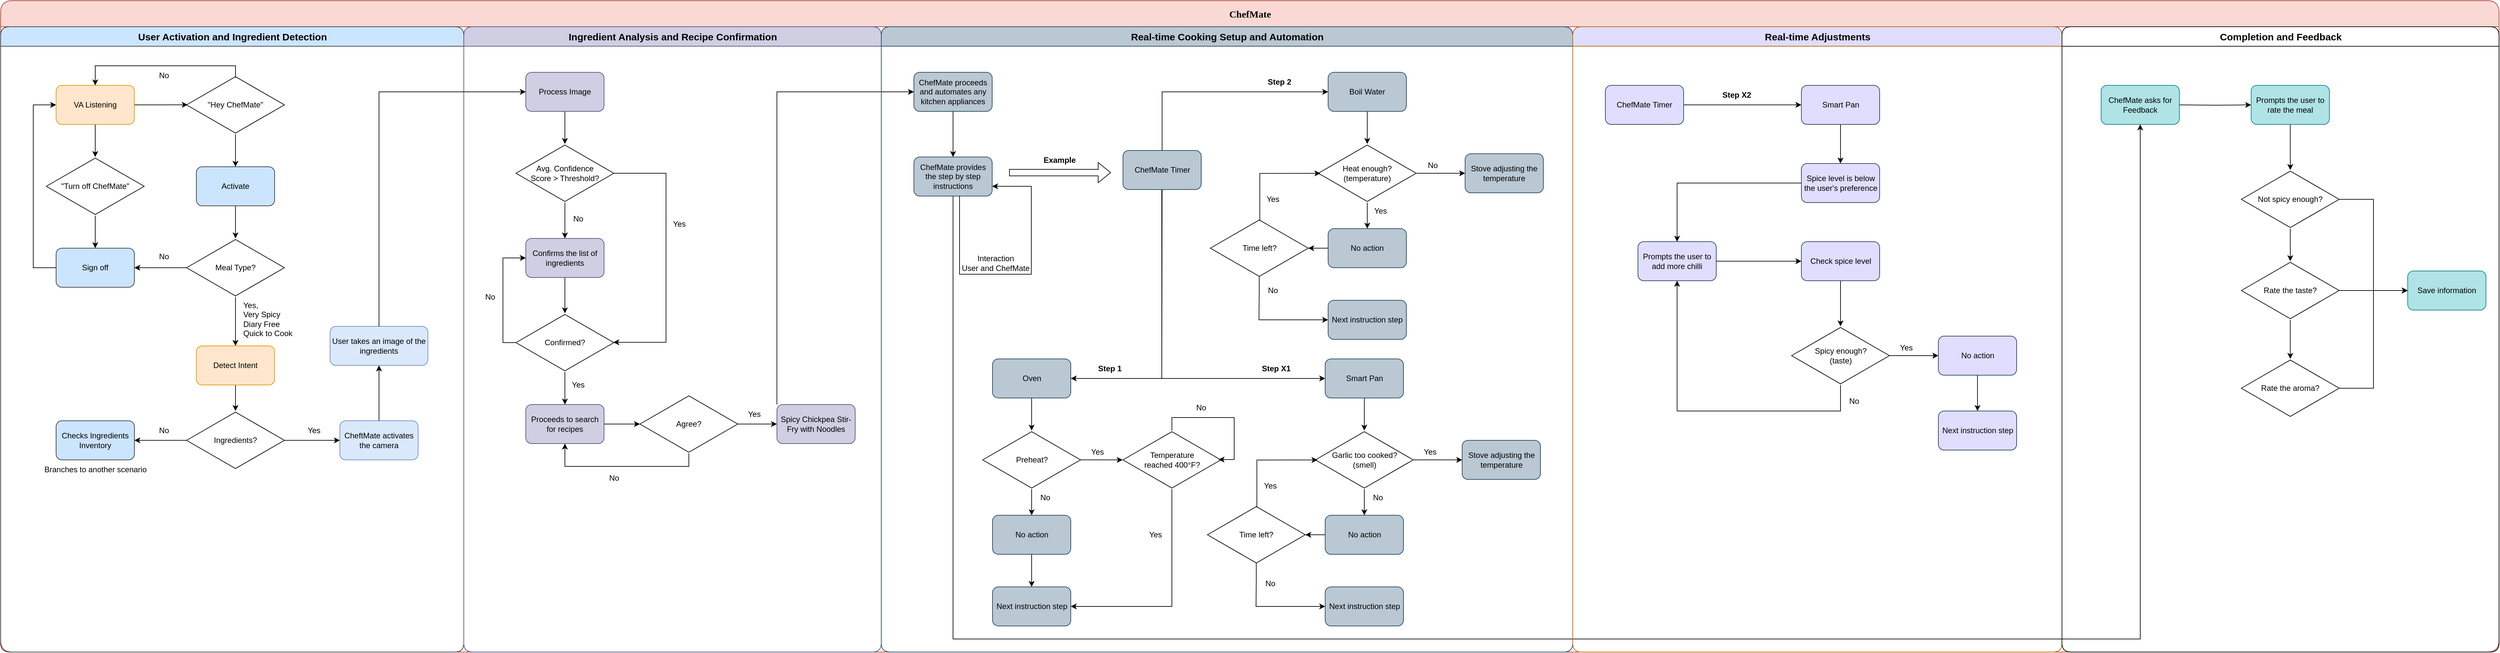 <mxfile version="26.0.16">
  <diagram name="Page-1" id="0783ab3e-0a74-02c8-0abd-f7b4e66b4bec">
    <mxGraphModel dx="1912" dy="995" grid="1" gridSize="10" guides="1" tooltips="1" connect="1" arrows="1" fold="1" page="1" pageScale="1" pageWidth="1654" pageHeight="2336" background="none" math="0" shadow="0">
      <root>
        <mxCell id="0" />
        <mxCell id="1" parent="0" />
        <mxCell id="1c1d494c118603dd-1" value="&lt;font style=&quot;font-size: 15px;&quot;&gt;ChefMate&lt;/font&gt;" style="swimlane;html=1;childLayout=stackLayout;startSize=40;rounded=1;shadow=0;comic=0;labelBackgroundColor=none;strokeWidth=1;fontFamily=Verdana;fontSize=12;align=center;fillColor=#fad9d5;strokeColor=#ae4132;" parent="1" vertex="1">
          <mxGeometry x="130" y="180" width="3830" height="1000" as="geometry" />
        </mxCell>
        <mxCell id="1c1d494c118603dd-2" value="&lt;font style=&quot;font-size: 15px;&quot;&gt;User Activation and Ingredient Detection&lt;/font&gt;" style="swimlane;html=1;startSize=30;fillColor=#cce5ff;strokeColor=#36393d;rounded=1;" parent="1c1d494c118603dd-1" vertex="1">
          <mxGeometry y="40" width="710" height="960" as="geometry">
            <mxRectangle y="20" width="40" height="610" as="alternateBounds" />
          </mxGeometry>
        </mxCell>
        <mxCell id="G6ERgnJ3noraj0WCy2LJ-16" style="edgeStyle=orthogonalEdgeStyle;rounded=0;orthogonalLoop=1;jettySize=auto;html=1;exitX=0.5;exitY=1;exitDx=0;exitDy=0;" parent="1c1d494c118603dd-2" source="G6ERgnJ3noraj0WCy2LJ-4" target="G6ERgnJ3noraj0WCy2LJ-15" edge="1">
          <mxGeometry relative="1" as="geometry" />
        </mxCell>
        <mxCell id="G6ERgnJ3noraj0WCy2LJ-4" value="VA Listening" style="whiteSpace=wrap;html=1;fillColor=#ffe6cc;strokeColor=#d79b00;rounded=1;" parent="1c1d494c118603dd-2" vertex="1">
          <mxGeometry x="85" y="90" width="120" height="60" as="geometry" />
        </mxCell>
        <mxCell id="G6ERgnJ3noraj0WCy2LJ-19" style="edgeStyle=orthogonalEdgeStyle;rounded=0;orthogonalLoop=1;jettySize=auto;html=1;" parent="1c1d494c118603dd-2" source="G6ERgnJ3noraj0WCy2LJ-7" target="G6ERgnJ3noraj0WCy2LJ-18" edge="1">
          <mxGeometry relative="1" as="geometry" />
        </mxCell>
        <mxCell id="G6ERgnJ3noraj0WCy2LJ-7" value="&quot;Hey ChefMate&quot;" style="html=1;whiteSpace=wrap;aspect=fixed;shape=isoRectangle;" parent="1c1d494c118603dd-2" vertex="1">
          <mxGeometry x="285" y="75" width="150" height="90" as="geometry" />
        </mxCell>
        <mxCell id="G6ERgnJ3noraj0WCy2LJ-10" style="edgeStyle=orthogonalEdgeStyle;rounded=0;orthogonalLoop=1;jettySize=auto;html=1;exitX=1;exitY=0.5;exitDx=0;exitDy=0;entryX=0.012;entryY=0.498;entryDx=0;entryDy=0;entryPerimeter=0;" parent="1c1d494c118603dd-2" source="G6ERgnJ3noraj0WCy2LJ-4" target="G6ERgnJ3noraj0WCy2LJ-7" edge="1">
          <mxGeometry relative="1" as="geometry" />
        </mxCell>
        <mxCell id="G6ERgnJ3noraj0WCy2LJ-14" value="" style="endArrow=classic;html=1;rounded=0;entryX=0.5;entryY=0;entryDx=0;entryDy=0;" parent="1c1d494c118603dd-2" target="G6ERgnJ3noraj0WCy2LJ-4" edge="1">
          <mxGeometry width="50" height="50" relative="1" as="geometry">
            <mxPoint x="360" y="78" as="sourcePoint" />
            <mxPoint x="615" y="210" as="targetPoint" />
            <Array as="points">
              <mxPoint x="360" y="60" />
              <mxPoint x="145" y="60" />
            </Array>
          </mxGeometry>
        </mxCell>
        <mxCell id="G6ERgnJ3noraj0WCy2LJ-20" style="edgeStyle=orthogonalEdgeStyle;rounded=0;orthogonalLoop=1;jettySize=auto;html=1;" parent="1c1d494c118603dd-2" source="G6ERgnJ3noraj0WCy2LJ-15" target="G6ERgnJ3noraj0WCy2LJ-17" edge="1">
          <mxGeometry relative="1" as="geometry" />
        </mxCell>
        <mxCell id="G6ERgnJ3noraj0WCy2LJ-15" value="&quot;Turn off ChefMate&quot;" style="html=1;whiteSpace=wrap;aspect=fixed;shape=isoRectangle;" parent="1c1d494c118603dd-2" vertex="1">
          <mxGeometry x="70" y="200" width="150" height="90" as="geometry" />
        </mxCell>
        <mxCell id="G6ERgnJ3noraj0WCy2LJ-21" style="edgeStyle=orthogonalEdgeStyle;rounded=0;orthogonalLoop=1;jettySize=auto;html=1;exitX=0;exitY=0.5;exitDx=0;exitDy=0;entryX=0;entryY=0.5;entryDx=0;entryDy=0;" parent="1c1d494c118603dd-2" source="G6ERgnJ3noraj0WCy2LJ-17" target="G6ERgnJ3noraj0WCy2LJ-4" edge="1">
          <mxGeometry relative="1" as="geometry">
            <Array as="points">
              <mxPoint x="50" y="370" />
              <mxPoint x="50" y="120" />
            </Array>
          </mxGeometry>
        </mxCell>
        <mxCell id="G6ERgnJ3noraj0WCy2LJ-17" value="Sign off" style="whiteSpace=wrap;html=1;fillColor=#cce5ff;strokeColor=#36393d;rounded=1;" parent="1c1d494c118603dd-2" vertex="1">
          <mxGeometry x="85" y="340" width="120" height="60" as="geometry" />
        </mxCell>
        <mxCell id="G6ERgnJ3noraj0WCy2LJ-23" style="edgeStyle=orthogonalEdgeStyle;rounded=0;orthogonalLoop=1;jettySize=auto;html=1;" parent="1c1d494c118603dd-2" source="G6ERgnJ3noraj0WCy2LJ-18" target="G6ERgnJ3noraj0WCy2LJ-24" edge="1">
          <mxGeometry relative="1" as="geometry">
            <mxPoint x="360" y="340" as="targetPoint" />
          </mxGeometry>
        </mxCell>
        <mxCell id="G6ERgnJ3noraj0WCy2LJ-18" value="Activate" style="whiteSpace=wrap;html=1;fillColor=#cce5ff;strokeColor=#36393d;rounded=1;" parent="1c1d494c118603dd-2" vertex="1">
          <mxGeometry x="300" y="215" width="120" height="60" as="geometry" />
        </mxCell>
        <mxCell id="G6ERgnJ3noraj0WCy2LJ-27" style="edgeStyle=orthogonalEdgeStyle;rounded=0;orthogonalLoop=1;jettySize=auto;html=1;" parent="1c1d494c118603dd-2" source="G6ERgnJ3noraj0WCy2LJ-24" target="G6ERgnJ3noraj0WCy2LJ-26" edge="1">
          <mxGeometry relative="1" as="geometry" />
        </mxCell>
        <mxCell id="G6ERgnJ3noraj0WCy2LJ-30" style="edgeStyle=orthogonalEdgeStyle;rounded=0;orthogonalLoop=1;jettySize=auto;html=1;entryX=1;entryY=0.5;entryDx=0;entryDy=0;" parent="1c1d494c118603dd-2" source="G6ERgnJ3noraj0WCy2LJ-24" target="G6ERgnJ3noraj0WCy2LJ-17" edge="1">
          <mxGeometry relative="1" as="geometry" />
        </mxCell>
        <mxCell id="G6ERgnJ3noraj0WCy2LJ-24" value="Meal Type?" style="html=1;whiteSpace=wrap;aspect=fixed;shape=isoRectangle;" parent="1c1d494c118603dd-2" vertex="1">
          <mxGeometry x="285" y="325" width="150" height="90" as="geometry" />
        </mxCell>
        <mxCell id="G6ERgnJ3noraj0WCy2LJ-25" value="Yes,&lt;br&gt;Very Spicy&lt;br&gt;Diary Free&lt;br&gt;Quick to Cook" style="text;html=1;align=left;verticalAlign=middle;resizable=0;points=[];autosize=1;strokeColor=none;fillColor=none;" parent="1c1d494c118603dd-2" vertex="1">
          <mxGeometry x="370" y="414" width="100" height="70" as="geometry" />
        </mxCell>
        <mxCell id="G6ERgnJ3noraj0WCy2LJ-29" style="edgeStyle=orthogonalEdgeStyle;rounded=0;orthogonalLoop=1;jettySize=auto;html=1;exitX=0.5;exitY=1;exitDx=0;exitDy=0;" parent="1c1d494c118603dd-2" source="G6ERgnJ3noraj0WCy2LJ-26" target="G6ERgnJ3noraj0WCy2LJ-28" edge="1">
          <mxGeometry relative="1" as="geometry" />
        </mxCell>
        <mxCell id="G6ERgnJ3noraj0WCy2LJ-26" value="Detect Intent" style="whiteSpace=wrap;html=1;fillColor=#ffe6cc;strokeColor=#d79b00;rounded=1;" parent="1c1d494c118603dd-2" vertex="1">
          <mxGeometry x="300" y="490" width="120" height="60" as="geometry" />
        </mxCell>
        <mxCell id="G6ERgnJ3noraj0WCy2LJ-37" style="edgeStyle=orthogonalEdgeStyle;rounded=0;orthogonalLoop=1;jettySize=auto;html=1;" parent="1c1d494c118603dd-2" source="G6ERgnJ3noraj0WCy2LJ-28" target="G6ERgnJ3noraj0WCy2LJ-36" edge="1">
          <mxGeometry relative="1" as="geometry" />
        </mxCell>
        <mxCell id="G6ERgnJ3noraj0WCy2LJ-28" value="Ingredients?" style="html=1;whiteSpace=wrap;aspect=fixed;shape=isoRectangle;" parent="1c1d494c118603dd-2" vertex="1">
          <mxGeometry x="285" y="590" width="150" height="90" as="geometry" />
        </mxCell>
        <mxCell id="G6ERgnJ3noraj0WCy2LJ-32" value="No" style="text;html=1;align=center;verticalAlign=middle;resizable=0;points=[];autosize=1;strokeColor=none;fillColor=none;" parent="1c1d494c118603dd-2" vertex="1">
          <mxGeometry x="230" y="60" width="40" height="30" as="geometry" />
        </mxCell>
        <mxCell id="G6ERgnJ3noraj0WCy2LJ-31" value="No" style="text;html=1;align=center;verticalAlign=middle;resizable=0;points=[];autosize=1;strokeColor=none;fillColor=none;" parent="1c1d494c118603dd-2" vertex="1">
          <mxGeometry x="230" y="338" width="40" height="30" as="geometry" />
        </mxCell>
        <mxCell id="G6ERgnJ3noraj0WCy2LJ-35" value="Yes" style="text;html=1;align=center;verticalAlign=middle;resizable=0;points=[];autosize=1;strokeColor=none;fillColor=none;" parent="1c1d494c118603dd-2" vertex="1">
          <mxGeometry x="460" y="605" width="40" height="30" as="geometry" />
        </mxCell>
        <mxCell id="G6ERgnJ3noraj0WCy2LJ-36" value="Checks Ingredients Inventory" style="whiteSpace=wrap;html=1;fillColor=#cce5ff;strokeColor=#36393d;rounded=1;" parent="1c1d494c118603dd-2" vertex="1">
          <mxGeometry x="85" y="605" width="120" height="60" as="geometry" />
        </mxCell>
        <mxCell id="G6ERgnJ3noraj0WCy2LJ-38" value="No" style="text;html=1;align=center;verticalAlign=middle;resizable=0;points=[];autosize=1;strokeColor=none;fillColor=none;" parent="1c1d494c118603dd-2" vertex="1">
          <mxGeometry x="230" y="605" width="40" height="30" as="geometry" />
        </mxCell>
        <mxCell id="G6ERgnJ3noraj0WCy2LJ-40" value="User takes an image of the ingredients" style="whiteSpace=wrap;html=1;fillColor=#dae8fc;strokeColor=#6c8ebf;rounded=1;" parent="1c1d494c118603dd-2" vertex="1">
          <mxGeometry x="505" y="460" width="150" height="60" as="geometry" />
        </mxCell>
        <mxCell id="JVq306A_YzXoWOVUy9Fq-34" value="Branches to another scenario" style="text;html=1;align=center;verticalAlign=middle;resizable=0;points=[];autosize=1;strokeColor=none;fillColor=none;" vertex="1" parent="1c1d494c118603dd-2">
          <mxGeometry x="55" y="665" width="180" height="30" as="geometry" />
        </mxCell>
        <mxCell id="1c1d494c118603dd-4" value="&lt;font style=&quot;font-size: 15px;&quot;&gt;Ingredient Analysis and Recipe Confirmation&lt;/font&gt;" style="swimlane;html=1;startSize=30;rounded=1;fillColor=#d0cee2;strokeColor=#56517e;" parent="1c1d494c118603dd-1" vertex="1">
          <mxGeometry x="710" y="40" width="640" height="960" as="geometry" />
        </mxCell>
        <mxCell id="G6ERgnJ3noraj0WCy2LJ-33" value="CheftMate activates the camera" style="whiteSpace=wrap;html=1;fillColor=#dae8fc;strokeColor=#6c8ebf;rounded=1;" parent="1c1d494c118603dd-4" vertex="1">
          <mxGeometry x="-190" y="605" width="120" height="60" as="geometry" />
        </mxCell>
        <mxCell id="G6ERgnJ3noraj0WCy2LJ-46" style="edgeStyle=orthogonalEdgeStyle;rounded=0;orthogonalLoop=1;jettySize=auto;html=1;" parent="1c1d494c118603dd-4" source="G6ERgnJ3noraj0WCy2LJ-43" target="G6ERgnJ3noraj0WCy2LJ-45" edge="1">
          <mxGeometry relative="1" as="geometry" />
        </mxCell>
        <mxCell id="G6ERgnJ3noraj0WCy2LJ-52" style="edgeStyle=orthogonalEdgeStyle;rounded=0;orthogonalLoop=1;jettySize=auto;html=1;entryX=0.5;entryY=0;entryDx=0;entryDy=0;" parent="1c1d494c118603dd-4" source="G6ERgnJ3noraj0WCy2LJ-45" target="G6ERgnJ3noraj0WCy2LJ-51" edge="1">
          <mxGeometry relative="1" as="geometry" />
        </mxCell>
        <mxCell id="G6ERgnJ3noraj0WCy2LJ-59" style="edgeStyle=orthogonalEdgeStyle;rounded=0;orthogonalLoop=1;jettySize=auto;html=1;entryX=0.995;entryY=0.494;entryDx=0;entryDy=0;entryPerimeter=0;" parent="1c1d494c118603dd-4" source="G6ERgnJ3noraj0WCy2LJ-45" target="G6ERgnJ3noraj0WCy2LJ-54" edge="1">
          <mxGeometry relative="1" as="geometry">
            <mxPoint x="310.0" y="520" as="targetPoint" />
            <Array as="points">
              <mxPoint x="310" y="225" />
              <mxPoint x="310" y="484" />
            </Array>
          </mxGeometry>
        </mxCell>
        <mxCell id="G6ERgnJ3noraj0WCy2LJ-64" style="edgeStyle=orthogonalEdgeStyle;rounded=0;orthogonalLoop=1;jettySize=auto;html=1;" parent="1c1d494c118603dd-4" source="G6ERgnJ3noraj0WCy2LJ-48" target="G6ERgnJ3noraj0WCy2LJ-63" edge="1">
          <mxGeometry relative="1" as="geometry" />
        </mxCell>
        <mxCell id="G6ERgnJ3noraj0WCy2LJ-55" style="edgeStyle=orthogonalEdgeStyle;rounded=0;orthogonalLoop=1;jettySize=auto;html=1;" parent="1c1d494c118603dd-4" source="G6ERgnJ3noraj0WCy2LJ-51" target="G6ERgnJ3noraj0WCy2LJ-54" edge="1">
          <mxGeometry relative="1" as="geometry" />
        </mxCell>
        <mxCell id="G6ERgnJ3noraj0WCy2LJ-61" style="edgeStyle=orthogonalEdgeStyle;rounded=0;orthogonalLoop=1;jettySize=auto;html=1;" parent="1c1d494c118603dd-4" source="G6ERgnJ3noraj0WCy2LJ-54" target="G6ERgnJ3noraj0WCy2LJ-48" edge="1">
          <mxGeometry relative="1" as="geometry" />
        </mxCell>
        <mxCell id="G6ERgnJ3noraj0WCy2LJ-65" style="edgeStyle=orthogonalEdgeStyle;rounded=0;orthogonalLoop=1;jettySize=auto;html=1;" parent="1c1d494c118603dd-4" source="G6ERgnJ3noraj0WCy2LJ-63" target="G6ERgnJ3noraj0WCy2LJ-62" edge="1">
          <mxGeometry relative="1" as="geometry" />
        </mxCell>
        <mxCell id="G6ERgnJ3noraj0WCy2LJ-67" style="edgeStyle=orthogonalEdgeStyle;rounded=0;orthogonalLoop=1;jettySize=auto;html=1;entryX=0.5;entryY=1;entryDx=0;entryDy=0;" parent="1c1d494c118603dd-4" source="G6ERgnJ3noraj0WCy2LJ-63" target="G6ERgnJ3noraj0WCy2LJ-48" edge="1">
          <mxGeometry relative="1" as="geometry">
            <Array as="points">
              <mxPoint x="345" y="675" />
              <mxPoint x="155" y="675" />
            </Array>
          </mxGeometry>
        </mxCell>
        <mxCell id="G6ERgnJ3noraj0WCy2LJ-43" value="Process Image" style="whiteSpace=wrap;html=1;fillColor=#d0cee2;strokeColor=#56517e;rounded=1;" parent="1c1d494c118603dd-4" vertex="1">
          <mxGeometry x="95" y="70" width="120" height="60" as="geometry" />
        </mxCell>
        <mxCell id="G6ERgnJ3noraj0WCy2LJ-45" value="Avg. Confidence&lt;br&gt;Score &amp;gt; Threshold?" style="html=1;whiteSpace=wrap;aspect=fixed;shape=isoRectangle;" parent="1c1d494c118603dd-4" vertex="1">
          <mxGeometry x="80" y="180" width="150" height="90" as="geometry" />
        </mxCell>
        <mxCell id="G6ERgnJ3noraj0WCy2LJ-48" value="Proceeds to search for recipes" style="whiteSpace=wrap;html=1;fillColor=#d0cee2;strokeColor=#56517e;rounded=1;" parent="1c1d494c118603dd-4" vertex="1">
          <mxGeometry x="95" y="580" width="120" height="60" as="geometry" />
        </mxCell>
        <mxCell id="G6ERgnJ3noraj0WCy2LJ-51" value="Confirms the list of ingredients" style="whiteSpace=wrap;html=1;fillColor=#d0cee2;strokeColor=#56517e;rounded=1;" parent="1c1d494c118603dd-4" vertex="1">
          <mxGeometry x="95" y="325" width="120" height="60" as="geometry" />
        </mxCell>
        <mxCell id="G6ERgnJ3noraj0WCy2LJ-53" value="No" style="text;html=1;align=center;verticalAlign=middle;resizable=0;points=[];autosize=1;strokeColor=none;fillColor=none;" parent="1c1d494c118603dd-4" vertex="1">
          <mxGeometry x="155" y="280" width="40" height="30" as="geometry" />
        </mxCell>
        <mxCell id="JVq306A_YzXoWOVUy9Fq-36" style="edgeStyle=orthogonalEdgeStyle;rounded=0;orthogonalLoop=1;jettySize=auto;html=1;entryX=0;entryY=0.5;entryDx=0;entryDy=0;" edge="1" parent="1c1d494c118603dd-4" source="G6ERgnJ3noraj0WCy2LJ-54" target="G6ERgnJ3noraj0WCy2LJ-51">
          <mxGeometry relative="1" as="geometry">
            <Array as="points">
              <mxPoint x="60" y="485" />
              <mxPoint x="60" y="355" />
            </Array>
          </mxGeometry>
        </mxCell>
        <mxCell id="G6ERgnJ3noraj0WCy2LJ-54" value="Confirmed?" style="html=1;whiteSpace=wrap;aspect=fixed;shape=isoRectangle;" parent="1c1d494c118603dd-4" vertex="1">
          <mxGeometry x="80" y="440" width="150" height="90" as="geometry" />
        </mxCell>
        <mxCell id="G6ERgnJ3noraj0WCy2LJ-62" value="Spicy Chickpea Stir-Fry with Noodles" style="whiteSpace=wrap;html=1;fillColor=#d0cee2;strokeColor=#56517e;rounded=1;" parent="1c1d494c118603dd-4" vertex="1">
          <mxGeometry x="480" y="580" width="120" height="60" as="geometry" />
        </mxCell>
        <mxCell id="G6ERgnJ3noraj0WCy2LJ-63" value="Agree?" style="html=1;whiteSpace=wrap;aspect=fixed;shape=isoRectangle;" parent="1c1d494c118603dd-4" vertex="1">
          <mxGeometry x="270" y="565" width="150" height="90" as="geometry" />
        </mxCell>
        <mxCell id="G6ERgnJ3noraj0WCy2LJ-66" value="Yes" style="text;html=1;align=center;verticalAlign=middle;resizable=0;points=[];autosize=1;strokeColor=none;fillColor=none;" parent="1c1d494c118603dd-4" vertex="1">
          <mxGeometry x="425" y="580" width="40" height="30" as="geometry" />
        </mxCell>
        <mxCell id="G6ERgnJ3noraj0WCy2LJ-60" value="Yes" style="text;html=1;align=center;verticalAlign=middle;resizable=0;points=[];autosize=1;strokeColor=none;fillColor=none;" parent="1c1d494c118603dd-4" vertex="1">
          <mxGeometry x="310" y="288" width="40" height="30" as="geometry" />
        </mxCell>
        <mxCell id="G6ERgnJ3noraj0WCy2LJ-68" value="No" style="text;html=1;align=center;verticalAlign=middle;resizable=0;points=[];autosize=1;strokeColor=none;fillColor=none;" parent="1c1d494c118603dd-4" vertex="1">
          <mxGeometry x="210" y="678" width="40" height="30" as="geometry" />
        </mxCell>
        <mxCell id="JVq306A_YzXoWOVUy9Fq-35" value="Yes" style="text;html=1;align=center;verticalAlign=middle;resizable=0;points=[];autosize=1;strokeColor=none;fillColor=none;" vertex="1" parent="1c1d494c118603dd-4">
          <mxGeometry x="155" y="535" width="40" height="30" as="geometry" />
        </mxCell>
        <mxCell id="JVq306A_YzXoWOVUy9Fq-37" value="No" style="text;html=1;align=center;verticalAlign=middle;resizable=0;points=[];autosize=1;strokeColor=none;fillColor=none;" vertex="1" parent="1c1d494c118603dd-4">
          <mxGeometry x="20" y="400" width="40" height="30" as="geometry" />
        </mxCell>
        <mxCell id="G6ERgnJ3noraj0WCy2LJ-34" style="edgeStyle=orthogonalEdgeStyle;rounded=0;orthogonalLoop=1;jettySize=auto;html=1;entryX=0;entryY=0.5;entryDx=0;entryDy=0;" parent="1c1d494c118603dd-1" source="G6ERgnJ3noraj0WCy2LJ-28" target="G6ERgnJ3noraj0WCy2LJ-33" edge="1">
          <mxGeometry relative="1" as="geometry" />
        </mxCell>
        <mxCell id="G6ERgnJ3noraj0WCy2LJ-41" style="edgeStyle=orthogonalEdgeStyle;rounded=0;orthogonalLoop=1;jettySize=auto;html=1;" parent="1c1d494c118603dd-1" source="G6ERgnJ3noraj0WCy2LJ-33" target="G6ERgnJ3noraj0WCy2LJ-40" edge="1">
          <mxGeometry relative="1" as="geometry">
            <mxPoint x="440" y="510" as="sourcePoint" />
          </mxGeometry>
        </mxCell>
        <mxCell id="G6ERgnJ3noraj0WCy2LJ-44" style="edgeStyle=orthogonalEdgeStyle;rounded=0;orthogonalLoop=1;jettySize=auto;html=1;entryX=0;entryY=0.5;entryDx=0;entryDy=0;exitX=0.5;exitY=0;exitDx=0;exitDy=0;" parent="1c1d494c118603dd-1" source="G6ERgnJ3noraj0WCy2LJ-40" target="G6ERgnJ3noraj0WCy2LJ-43" edge="1">
          <mxGeometry relative="1" as="geometry">
            <Array as="points">
              <mxPoint x="580" y="140" />
            </Array>
          </mxGeometry>
        </mxCell>
        <mxCell id="G6ERgnJ3noraj0WCy2LJ-70" style="edgeStyle=orthogonalEdgeStyle;rounded=0;orthogonalLoop=1;jettySize=auto;html=1;entryX=0;entryY=0.5;entryDx=0;entryDy=0;" parent="1c1d494c118603dd-1" source="G6ERgnJ3noraj0WCy2LJ-62" target="G6ERgnJ3noraj0WCy2LJ-69" edge="1">
          <mxGeometry relative="1" as="geometry">
            <Array as="points">
              <mxPoint x="1190" y="140" />
            </Array>
          </mxGeometry>
        </mxCell>
        <mxCell id="G6ERgnJ3noraj0WCy2LJ-173" style="edgeStyle=orthogonalEdgeStyle;rounded=0;orthogonalLoop=1;jettySize=auto;html=1;entryX=0.5;entryY=1;entryDx=0;entryDy=0;" parent="1c1d494c118603dd-1" source="G6ERgnJ3noraj0WCy2LJ-74" target="G6ERgnJ3noraj0WCy2LJ-172" edge="1">
          <mxGeometry relative="1" as="geometry">
            <Array as="points">
              <mxPoint x="1460" y="980" />
              <mxPoint x="3280" y="980" />
            </Array>
          </mxGeometry>
        </mxCell>
        <mxCell id="G6ERgnJ3noraj0WCy2LJ-1" value="&lt;font style=&quot;font-size: 15px;&quot;&gt;Real-time Cooking Setup and Automation&lt;/font&gt;" style="swimlane;html=1;startSize=30;rounded=1;fillColor=#bac8d3;strokeColor=#23445d;" parent="1c1d494c118603dd-1" vertex="1">
          <mxGeometry x="1350" y="40" width="1060" height="960" as="geometry" />
        </mxCell>
        <mxCell id="G6ERgnJ3noraj0WCy2LJ-73" style="edgeStyle=orthogonalEdgeStyle;rounded=0;orthogonalLoop=1;jettySize=auto;html=1;" parent="G6ERgnJ3noraj0WCy2LJ-1" source="G6ERgnJ3noraj0WCy2LJ-69" target="G6ERgnJ3noraj0WCy2LJ-74" edge="1">
          <mxGeometry relative="1" as="geometry">
            <mxPoint x="110" y="190" as="targetPoint" />
          </mxGeometry>
        </mxCell>
        <mxCell id="G6ERgnJ3noraj0WCy2LJ-69" value="ChefMate proceeds and automates any kitchen appliances" style="whiteSpace=wrap;html=1;fillColor=#bac8d3;strokeColor=#23445d;rounded=1;" parent="G6ERgnJ3noraj0WCy2LJ-1" vertex="1">
          <mxGeometry x="50" y="70" width="120" height="60" as="geometry" />
        </mxCell>
        <mxCell id="G6ERgnJ3noraj0WCy2LJ-74" value="ChefMate provides the step by step&lt;div&gt;instructions&lt;/div&gt;" style="whiteSpace=wrap;html=1;fillColor=#bac8d3;strokeColor=#23445d;rounded=1;" parent="G6ERgnJ3noraj0WCy2LJ-1" vertex="1">
          <mxGeometry x="50" y="200" width="120" height="60" as="geometry" />
        </mxCell>
        <mxCell id="G6ERgnJ3noraj0WCy2LJ-76" style="edgeStyle=orthogonalEdgeStyle;rounded=0;orthogonalLoop=1;jettySize=auto;html=1;entryX=1;entryY=0.75;entryDx=0;entryDy=0;" parent="G6ERgnJ3noraj0WCy2LJ-1" target="G6ERgnJ3noraj0WCy2LJ-74" edge="1">
          <mxGeometry relative="1" as="geometry">
            <mxPoint x="120" y="260" as="sourcePoint" />
            <mxPoint x="180" y="270" as="targetPoint" />
            <Array as="points">
              <mxPoint x="120" y="380" />
              <mxPoint x="230" y="380" />
              <mxPoint x="230" y="245" />
            </Array>
          </mxGeometry>
        </mxCell>
        <mxCell id="G6ERgnJ3noraj0WCy2LJ-84" value="" style="shape=flexArrow;endArrow=classic;html=1;rounded=0;" parent="G6ERgnJ3noraj0WCy2LJ-1" edge="1">
          <mxGeometry width="50" height="50" relative="1" as="geometry">
            <mxPoint x="196" y="224" as="sourcePoint" />
            <mxPoint x="352" y="224" as="targetPoint" />
          </mxGeometry>
        </mxCell>
        <mxCell id="G6ERgnJ3noraj0WCy2LJ-88" value="&lt;b&gt;Step 2&lt;/b&gt;" style="text;html=1;align=center;verticalAlign=middle;resizable=0;points=[];autosize=1;strokeColor=none;fillColor=none;" parent="G6ERgnJ3noraj0WCy2LJ-1" vertex="1">
          <mxGeometry x="580" y="70" width="60" height="30" as="geometry" />
        </mxCell>
        <mxCell id="G6ERgnJ3noraj0WCy2LJ-105" value="&lt;b&gt;Step X1&lt;/b&gt;" style="text;html=1;align=center;verticalAlign=middle;resizable=0;points=[];autosize=1;strokeColor=none;fillColor=none;" parent="G6ERgnJ3noraj0WCy2LJ-1" vertex="1">
          <mxGeometry x="570" y="510" width="70" height="30" as="geometry" />
        </mxCell>
        <mxCell id="G6ERgnJ3noraj0WCy2LJ-106" value="&lt;b&gt;Example&lt;/b&gt;" style="text;html=1;align=center;verticalAlign=middle;resizable=0;points=[];autosize=1;strokeColor=none;fillColor=none;" parent="G6ERgnJ3noraj0WCy2LJ-1" vertex="1">
          <mxGeometry x="237.5" y="190" width="70" height="30" as="geometry" />
        </mxCell>
        <mxCell id="G6ERgnJ3noraj0WCy2LJ-108" style="edgeStyle=orthogonalEdgeStyle;rounded=0;orthogonalLoop=1;jettySize=auto;html=1;exitX=0.5;exitY=0;exitDx=0;exitDy=0;entryX=0;entryY=0.5;entryDx=0;entryDy=0;" parent="G6ERgnJ3noraj0WCy2LJ-1" source="G6ERgnJ3noraj0WCy2LJ-107" target="G6ERgnJ3noraj0WCy2LJ-77" edge="1">
          <mxGeometry relative="1" as="geometry" />
        </mxCell>
        <mxCell id="G6ERgnJ3noraj0WCy2LJ-109" style="edgeStyle=orthogonalEdgeStyle;rounded=0;orthogonalLoop=1;jettySize=auto;html=1;entryX=0;entryY=0.5;entryDx=0;entryDy=0;exitX=0.5;exitY=1;exitDx=0;exitDy=0;" parent="G6ERgnJ3noraj0WCy2LJ-1" source="G6ERgnJ3noraj0WCy2LJ-107" edge="1">
          <mxGeometry relative="1" as="geometry">
            <mxPoint x="680.5" y="540" as="targetPoint" />
            <Array as="points">
              <mxPoint x="431" y="255" />
              <mxPoint x="430" y="540" />
            </Array>
            <mxPoint x="400" y="255" as="sourcePoint" />
          </mxGeometry>
        </mxCell>
        <mxCell id="JVq306A_YzXoWOVUy9Fq-27" style="edgeStyle=orthogonalEdgeStyle;rounded=0;orthogonalLoop=1;jettySize=auto;html=1;entryX=1;entryY=0.5;entryDx=0;entryDy=0;" edge="1" parent="G6ERgnJ3noraj0WCy2LJ-1" target="JVq306A_YzXoWOVUy9Fq-3">
          <mxGeometry relative="1" as="geometry">
            <mxPoint x="399.447" y="250" as="sourcePoint" />
            <mxPoint x="330.0" y="535" as="targetPoint" />
            <Array as="points">
              <mxPoint x="430" y="250" />
              <mxPoint x="430" y="540" />
            </Array>
          </mxGeometry>
        </mxCell>
        <mxCell id="G6ERgnJ3noraj0WCy2LJ-107" value="ChefMate Timer" style="whiteSpace=wrap;html=1;fillColor=#bac8d3;strokeColor=#23445d;rounded=1;" parent="G6ERgnJ3noraj0WCy2LJ-1" vertex="1">
          <mxGeometry x="370.5" y="190" width="120" height="60" as="geometry" />
        </mxCell>
        <mxCell id="G6ERgnJ3noraj0WCy2LJ-80" style="edgeStyle=orthogonalEdgeStyle;rounded=0;orthogonalLoop=1;jettySize=auto;html=1;" parent="G6ERgnJ3noraj0WCy2LJ-1" source="G6ERgnJ3noraj0WCy2LJ-77" target="G6ERgnJ3noraj0WCy2LJ-79" edge="1">
          <mxGeometry relative="1" as="geometry" />
        </mxCell>
        <mxCell id="G6ERgnJ3noraj0WCy2LJ-77" value="Boil Water" style="whiteSpace=wrap;html=1;fillColor=#bac8d3;strokeColor=#23445d;rounded=1;" parent="G6ERgnJ3noraj0WCy2LJ-1" vertex="1">
          <mxGeometry x="685" y="70" width="120" height="60" as="geometry" />
        </mxCell>
        <mxCell id="G6ERgnJ3noraj0WCy2LJ-82" style="edgeStyle=orthogonalEdgeStyle;rounded=0;orthogonalLoop=1;jettySize=auto;html=1;" parent="G6ERgnJ3noraj0WCy2LJ-1" source="G6ERgnJ3noraj0WCy2LJ-79" target="G6ERgnJ3noraj0WCy2LJ-81" edge="1">
          <mxGeometry relative="1" as="geometry" />
        </mxCell>
        <mxCell id="G6ERgnJ3noraj0WCy2LJ-86" style="edgeStyle=orthogonalEdgeStyle;rounded=0;orthogonalLoop=1;jettySize=auto;html=1;" parent="G6ERgnJ3noraj0WCy2LJ-1" source="G6ERgnJ3noraj0WCy2LJ-79" target="G6ERgnJ3noraj0WCy2LJ-85" edge="1">
          <mxGeometry relative="1" as="geometry" />
        </mxCell>
        <mxCell id="G6ERgnJ3noraj0WCy2LJ-79" value="Heat enough? (temperature)" style="html=1;whiteSpace=wrap;aspect=fixed;shape=isoRectangle;" parent="G6ERgnJ3noraj0WCy2LJ-1" vertex="1">
          <mxGeometry x="670" y="180" width="150" height="90" as="geometry" />
        </mxCell>
        <mxCell id="G6ERgnJ3noraj0WCy2LJ-81" value="Stove adjusting the temperature" style="whiteSpace=wrap;html=1;fillColor=#bac8d3;strokeColor=#23445d;rounded=1;" parent="G6ERgnJ3noraj0WCy2LJ-1" vertex="1">
          <mxGeometry x="895" y="195" width="120" height="60" as="geometry" />
        </mxCell>
        <mxCell id="G6ERgnJ3noraj0WCy2LJ-83" value="No" style="text;html=1;align=center;verticalAlign=middle;resizable=0;points=[];autosize=1;strokeColor=none;fillColor=none;" parent="G6ERgnJ3noraj0WCy2LJ-1" vertex="1">
          <mxGeometry x="825" y="198" width="40" height="30" as="geometry" />
        </mxCell>
        <mxCell id="G6ERgnJ3noraj0WCy2LJ-111" style="edgeStyle=orthogonalEdgeStyle;rounded=0;orthogonalLoop=1;jettySize=auto;html=1;" parent="G6ERgnJ3noraj0WCy2LJ-1" source="G6ERgnJ3noraj0WCy2LJ-85" target="G6ERgnJ3noraj0WCy2LJ-110" edge="1">
          <mxGeometry relative="1" as="geometry" />
        </mxCell>
        <mxCell id="G6ERgnJ3noraj0WCy2LJ-85" value="No action" style="whiteSpace=wrap;html=1;fillColor=#bac8d3;strokeColor=#23445d;rounded=1;" parent="G6ERgnJ3noraj0WCy2LJ-1" vertex="1">
          <mxGeometry x="685" y="310" width="120" height="60" as="geometry" />
        </mxCell>
        <mxCell id="G6ERgnJ3noraj0WCy2LJ-112" value="Next instruction step" style="whiteSpace=wrap;html=1;fillColor=#bac8d3;strokeColor=#23445d;rounded=1;" parent="G6ERgnJ3noraj0WCy2LJ-1" vertex="1">
          <mxGeometry x="685" y="420" width="120" height="60" as="geometry" />
        </mxCell>
        <mxCell id="G6ERgnJ3noraj0WCy2LJ-89" value="Yes" style="text;html=1;align=center;verticalAlign=middle;resizable=0;points=[];autosize=1;strokeColor=none;fillColor=none;" parent="G6ERgnJ3noraj0WCy2LJ-1" vertex="1">
          <mxGeometry x="745" y="268" width="40" height="30" as="geometry" />
        </mxCell>
        <mxCell id="G6ERgnJ3noraj0WCy2LJ-116" style="edgeStyle=orthogonalEdgeStyle;rounded=0;orthogonalLoop=1;jettySize=auto;html=1;entryX=0;entryY=0.5;entryDx=0;entryDy=0;exitX=0.499;exitY=0.976;exitDx=0;exitDy=0;exitPerimeter=0;" parent="G6ERgnJ3noraj0WCy2LJ-1" source="G6ERgnJ3noraj0WCy2LJ-110" target="G6ERgnJ3noraj0WCy2LJ-112" edge="1">
          <mxGeometry relative="1" as="geometry">
            <mxPoint x="600" y="470" as="targetPoint" />
            <Array as="points">
              <mxPoint x="579" y="405" />
              <mxPoint x="579" y="450" />
            </Array>
          </mxGeometry>
        </mxCell>
        <mxCell id="G6ERgnJ3noraj0WCy2LJ-110" value="Time left?" style="html=1;whiteSpace=wrap;aspect=fixed;shape=isoRectangle;" parent="G6ERgnJ3noraj0WCy2LJ-1" vertex="1">
          <mxGeometry x="504.5" y="295" width="150" height="90" as="geometry" />
        </mxCell>
        <mxCell id="G6ERgnJ3noraj0WCy2LJ-113" style="edgeStyle=orthogonalEdgeStyle;rounded=0;orthogonalLoop=1;jettySize=auto;html=1;entryX=0.021;entryY=0.502;entryDx=0;entryDy=0;entryPerimeter=0;exitX=0.505;exitY=0.033;exitDx=0;exitDy=0;exitPerimeter=0;" parent="G6ERgnJ3noraj0WCy2LJ-1" source="G6ERgnJ3noraj0WCy2LJ-110" target="G6ERgnJ3noraj0WCy2LJ-79" edge="1">
          <mxGeometry relative="1" as="geometry">
            <mxPoint x="580" y="290" as="sourcePoint" />
            <Array as="points">
              <mxPoint x="580" y="225" />
            </Array>
          </mxGeometry>
        </mxCell>
        <mxCell id="G6ERgnJ3noraj0WCy2LJ-114" value="Yes" style="text;html=1;align=center;verticalAlign=middle;resizable=0;points=[];autosize=1;strokeColor=none;fillColor=none;" parent="G6ERgnJ3noraj0WCy2LJ-1" vertex="1">
          <mxGeometry x="580" y="250" width="40" height="30" as="geometry" />
        </mxCell>
        <mxCell id="G6ERgnJ3noraj0WCy2LJ-117" style="edgeStyle=orthogonalEdgeStyle;rounded=0;orthogonalLoop=1;jettySize=auto;html=1;" parent="G6ERgnJ3noraj0WCy2LJ-1" source="G6ERgnJ3noraj0WCy2LJ-118" target="G6ERgnJ3noraj0WCy2LJ-121" edge="1">
          <mxGeometry relative="1" as="geometry" />
        </mxCell>
        <mxCell id="G6ERgnJ3noraj0WCy2LJ-118" value="Smart Pan" style="whiteSpace=wrap;html=1;fillColor=#bac8d3;strokeColor=#23445d;rounded=1;" parent="G6ERgnJ3noraj0WCy2LJ-1" vertex="1">
          <mxGeometry x="680.5" y="510" width="120" height="60" as="geometry" />
        </mxCell>
        <mxCell id="G6ERgnJ3noraj0WCy2LJ-119" style="edgeStyle=orthogonalEdgeStyle;rounded=0;orthogonalLoop=1;jettySize=auto;html=1;" parent="G6ERgnJ3noraj0WCy2LJ-1" source="G6ERgnJ3noraj0WCy2LJ-121" target="G6ERgnJ3noraj0WCy2LJ-122" edge="1">
          <mxGeometry relative="1" as="geometry" />
        </mxCell>
        <mxCell id="G6ERgnJ3noraj0WCy2LJ-120" style="edgeStyle=orthogonalEdgeStyle;rounded=0;orthogonalLoop=1;jettySize=auto;html=1;" parent="G6ERgnJ3noraj0WCy2LJ-1" source="G6ERgnJ3noraj0WCy2LJ-121" target="G6ERgnJ3noraj0WCy2LJ-125" edge="1">
          <mxGeometry relative="1" as="geometry" />
        </mxCell>
        <mxCell id="G6ERgnJ3noraj0WCy2LJ-121" value="Garlic too cooked? &lt;br&gt;(smell)" style="html=1;whiteSpace=wrap;aspect=fixed;shape=isoRectangle;" parent="G6ERgnJ3noraj0WCy2LJ-1" vertex="1">
          <mxGeometry x="665.5" y="620" width="150" height="90" as="geometry" />
        </mxCell>
        <mxCell id="G6ERgnJ3noraj0WCy2LJ-122" value="Stove adjusting the temperature" style="whiteSpace=wrap;html=1;fillColor=#bac8d3;strokeColor=#23445d;rounded=1;" parent="G6ERgnJ3noraj0WCy2LJ-1" vertex="1">
          <mxGeometry x="890.5" y="635" width="120" height="60" as="geometry" />
        </mxCell>
        <mxCell id="G6ERgnJ3noraj0WCy2LJ-123" value="Yes" style="text;html=1;align=center;verticalAlign=middle;resizable=0;points=[];autosize=1;strokeColor=none;fillColor=none;" parent="G6ERgnJ3noraj0WCy2LJ-1" vertex="1">
          <mxGeometry x="820.5" y="638" width="40" height="30" as="geometry" />
        </mxCell>
        <mxCell id="G6ERgnJ3noraj0WCy2LJ-124" style="edgeStyle=orthogonalEdgeStyle;rounded=0;orthogonalLoop=1;jettySize=auto;html=1;" parent="G6ERgnJ3noraj0WCy2LJ-1" source="G6ERgnJ3noraj0WCy2LJ-125" target="G6ERgnJ3noraj0WCy2LJ-129" edge="1">
          <mxGeometry relative="1" as="geometry" />
        </mxCell>
        <mxCell id="G6ERgnJ3noraj0WCy2LJ-125" value="No action" style="whiteSpace=wrap;html=1;fillColor=#bac8d3;strokeColor=#23445d;rounded=1;" parent="G6ERgnJ3noraj0WCy2LJ-1" vertex="1">
          <mxGeometry x="680.5" y="750" width="120" height="60" as="geometry" />
        </mxCell>
        <mxCell id="G6ERgnJ3noraj0WCy2LJ-126" value="Next instruction step" style="whiteSpace=wrap;html=1;fillColor=#bac8d3;strokeColor=#23445d;rounded=1;" parent="G6ERgnJ3noraj0WCy2LJ-1" vertex="1">
          <mxGeometry x="680.5" y="860" width="120" height="60" as="geometry" />
        </mxCell>
        <mxCell id="G6ERgnJ3noraj0WCy2LJ-127" value="No" style="text;html=1;align=center;verticalAlign=middle;resizable=0;points=[];autosize=1;strokeColor=none;fillColor=none;" parent="G6ERgnJ3noraj0WCy2LJ-1" vertex="1">
          <mxGeometry x="740.5" y="708" width="40" height="30" as="geometry" />
        </mxCell>
        <mxCell id="G6ERgnJ3noraj0WCy2LJ-128" style="edgeStyle=orthogonalEdgeStyle;rounded=0;orthogonalLoop=1;jettySize=auto;html=1;entryX=0;entryY=0.5;entryDx=0;entryDy=0;exitX=0.499;exitY=0.976;exitDx=0;exitDy=0;exitPerimeter=0;" parent="G6ERgnJ3noraj0WCy2LJ-1" source="G6ERgnJ3noraj0WCy2LJ-129" target="G6ERgnJ3noraj0WCy2LJ-126" edge="1">
          <mxGeometry relative="1" as="geometry">
            <mxPoint x="595.5" y="910" as="targetPoint" />
            <Array as="points">
              <mxPoint x="574.5" y="845" />
              <mxPoint x="574.5" y="890" />
            </Array>
          </mxGeometry>
        </mxCell>
        <mxCell id="G6ERgnJ3noraj0WCy2LJ-129" value="Time left?" style="html=1;whiteSpace=wrap;aspect=fixed;shape=isoRectangle;" parent="G6ERgnJ3noraj0WCy2LJ-1" vertex="1">
          <mxGeometry x="500" y="735" width="150" height="90" as="geometry" />
        </mxCell>
        <mxCell id="G6ERgnJ3noraj0WCy2LJ-130" style="edgeStyle=orthogonalEdgeStyle;rounded=0;orthogonalLoop=1;jettySize=auto;html=1;entryX=0.021;entryY=0.502;entryDx=0;entryDy=0;entryPerimeter=0;exitX=0.505;exitY=0.033;exitDx=0;exitDy=0;exitPerimeter=0;" parent="G6ERgnJ3noraj0WCy2LJ-1" source="G6ERgnJ3noraj0WCy2LJ-129" target="G6ERgnJ3noraj0WCy2LJ-121" edge="1">
          <mxGeometry relative="1" as="geometry">
            <mxPoint x="575.5" y="730" as="sourcePoint" />
            <Array as="points">
              <mxPoint x="575.5" y="665" />
            </Array>
          </mxGeometry>
        </mxCell>
        <mxCell id="G6ERgnJ3noraj0WCy2LJ-131" value="Yes" style="text;html=1;align=center;verticalAlign=middle;resizable=0;points=[];autosize=1;strokeColor=none;fillColor=none;" parent="G6ERgnJ3noraj0WCy2LJ-1" vertex="1">
          <mxGeometry x="575.5" y="690" width="40" height="30" as="geometry" />
        </mxCell>
        <mxCell id="G6ERgnJ3noraj0WCy2LJ-167" value="No" style="text;html=1;align=center;verticalAlign=middle;resizable=0;points=[];autosize=1;strokeColor=none;fillColor=none;" parent="G6ERgnJ3noraj0WCy2LJ-1" vertex="1">
          <mxGeometry x="575.5" y="840" width="40" height="30" as="geometry" />
        </mxCell>
        <mxCell id="G6ERgnJ3noraj0WCy2LJ-168" value="No" style="text;html=1;align=center;verticalAlign=middle;resizable=0;points=[];autosize=1;strokeColor=none;fillColor=none;" parent="G6ERgnJ3noraj0WCy2LJ-1" vertex="1">
          <mxGeometry x="580" y="390" width="40" height="30" as="geometry" />
        </mxCell>
        <mxCell id="JVq306A_YzXoWOVUy9Fq-1" value="&lt;b&gt;Step 1&lt;/b&gt;" style="text;html=1;align=center;verticalAlign=middle;resizable=0;points=[];autosize=1;strokeColor=none;fillColor=none;" vertex="1" parent="G6ERgnJ3noraj0WCy2LJ-1">
          <mxGeometry x="320" y="510" width="60" height="30" as="geometry" />
        </mxCell>
        <mxCell id="JVq306A_YzXoWOVUy9Fq-2" style="edgeStyle=orthogonalEdgeStyle;rounded=0;orthogonalLoop=1;jettySize=auto;html=1;" edge="1" parent="G6ERgnJ3noraj0WCy2LJ-1" source="JVq306A_YzXoWOVUy9Fq-3" target="JVq306A_YzXoWOVUy9Fq-6">
          <mxGeometry relative="1" as="geometry" />
        </mxCell>
        <mxCell id="JVq306A_YzXoWOVUy9Fq-3" value="Oven" style="whiteSpace=wrap;html=1;fillColor=#bac8d3;strokeColor=#23445d;rounded=1;" vertex="1" parent="G6ERgnJ3noraj0WCy2LJ-1">
          <mxGeometry x="170.5" y="510" width="120" height="60" as="geometry" />
        </mxCell>
        <mxCell id="JVq306A_YzXoWOVUy9Fq-4" style="edgeStyle=orthogonalEdgeStyle;rounded=0;orthogonalLoop=1;jettySize=auto;html=1;" edge="1" parent="G6ERgnJ3noraj0WCy2LJ-1" source="JVq306A_YzXoWOVUy9Fq-6">
          <mxGeometry relative="1" as="geometry">
            <mxPoint x="370" y="665" as="targetPoint" />
          </mxGeometry>
        </mxCell>
        <mxCell id="JVq306A_YzXoWOVUy9Fq-5" style="edgeStyle=orthogonalEdgeStyle;rounded=0;orthogonalLoop=1;jettySize=auto;html=1;" edge="1" parent="G6ERgnJ3noraj0WCy2LJ-1" source="JVq306A_YzXoWOVUy9Fq-6" target="JVq306A_YzXoWOVUy9Fq-10">
          <mxGeometry relative="1" as="geometry" />
        </mxCell>
        <mxCell id="JVq306A_YzXoWOVUy9Fq-6" value="Preheat?" style="html=1;whiteSpace=wrap;aspect=fixed;shape=isoRectangle;" vertex="1" parent="G6ERgnJ3noraj0WCy2LJ-1">
          <mxGeometry x="155.5" y="620" width="150" height="90" as="geometry" />
        </mxCell>
        <mxCell id="JVq306A_YzXoWOVUy9Fq-8" value="Yes" style="text;html=1;align=center;verticalAlign=middle;resizable=0;points=[];autosize=1;strokeColor=none;fillColor=none;" vertex="1" parent="G6ERgnJ3noraj0WCy2LJ-1">
          <mxGeometry x="310.5" y="638" width="40" height="30" as="geometry" />
        </mxCell>
        <mxCell id="JVq306A_YzXoWOVUy9Fq-20" style="edgeStyle=orthogonalEdgeStyle;rounded=0;orthogonalLoop=1;jettySize=auto;html=1;" edge="1" parent="G6ERgnJ3noraj0WCy2LJ-1" source="JVq306A_YzXoWOVUy9Fq-10" target="JVq306A_YzXoWOVUy9Fq-11">
          <mxGeometry relative="1" as="geometry" />
        </mxCell>
        <mxCell id="JVq306A_YzXoWOVUy9Fq-10" value="No action" style="whiteSpace=wrap;html=1;fillColor=#bac8d3;strokeColor=#23445d;rounded=1;" vertex="1" parent="G6ERgnJ3noraj0WCy2LJ-1">
          <mxGeometry x="170.5" y="750" width="120" height="60" as="geometry" />
        </mxCell>
        <mxCell id="JVq306A_YzXoWOVUy9Fq-12" value="No" style="text;html=1;align=center;verticalAlign=middle;resizable=0;points=[];autosize=1;strokeColor=none;fillColor=none;" vertex="1" parent="G6ERgnJ3noraj0WCy2LJ-1">
          <mxGeometry x="230.5" y="708" width="40" height="30" as="geometry" />
        </mxCell>
        <mxCell id="JVq306A_YzXoWOVUy9Fq-18" value="Temperature &lt;br&gt;reached 400°F?" style="html=1;whiteSpace=wrap;aspect=fixed;shape=isoRectangle;" vertex="1" parent="G6ERgnJ3noraj0WCy2LJ-1">
          <mxGeometry x="370.5" y="620" width="150" height="90" as="geometry" />
        </mxCell>
        <mxCell id="JVq306A_YzXoWOVUy9Fq-22" style="edgeStyle=orthogonalEdgeStyle;rounded=0;orthogonalLoop=1;jettySize=auto;html=1;entryX=1;entryY=0.5;entryDx=0;entryDy=0;" edge="1" parent="G6ERgnJ3noraj0WCy2LJ-1" source="JVq306A_YzXoWOVUy9Fq-18" target="JVq306A_YzXoWOVUy9Fq-11">
          <mxGeometry relative="1" as="geometry">
            <mxPoint x="445.56" y="789.98" as="targetPoint" />
            <Array as="points">
              <mxPoint x="446" y="890" />
            </Array>
          </mxGeometry>
        </mxCell>
        <mxCell id="JVq306A_YzXoWOVUy9Fq-23" value="Yes" style="text;html=1;align=center;verticalAlign=middle;resizable=0;points=[];autosize=1;strokeColor=none;fillColor=none;" vertex="1" parent="G6ERgnJ3noraj0WCy2LJ-1">
          <mxGeometry x="400" y="765" width="40" height="30" as="geometry" />
        </mxCell>
        <mxCell id="JVq306A_YzXoWOVUy9Fq-24" style="edgeStyle=orthogonalEdgeStyle;rounded=0;orthogonalLoop=1;jettySize=auto;html=1;entryX=0.977;entryY=0.494;entryDx=0;entryDy=0;entryPerimeter=0;" edge="1" parent="G6ERgnJ3noraj0WCy2LJ-1" source="JVq306A_YzXoWOVUy9Fq-18" target="JVq306A_YzXoWOVUy9Fq-18">
          <mxGeometry relative="1" as="geometry">
            <Array as="points">
              <mxPoint x="446" y="600" />
              <mxPoint x="541" y="600" />
              <mxPoint x="541" y="664" />
            </Array>
          </mxGeometry>
        </mxCell>
        <mxCell id="JVq306A_YzXoWOVUy9Fq-25" value="No" style="text;html=1;align=center;verticalAlign=middle;resizable=0;points=[];autosize=1;strokeColor=none;fillColor=none;" vertex="1" parent="G6ERgnJ3noraj0WCy2LJ-1">
          <mxGeometry x="470" y="570" width="40" height="30" as="geometry" />
        </mxCell>
        <mxCell id="JVq306A_YzXoWOVUy9Fq-11" value="Next instruction step" style="whiteSpace=wrap;html=1;fillColor=#bac8d3;strokeColor=#23445d;rounded=1;" vertex="1" parent="G6ERgnJ3noraj0WCy2LJ-1">
          <mxGeometry x="170.5" y="860" width="120" height="60" as="geometry" />
        </mxCell>
        <mxCell id="JVq306A_YzXoWOVUy9Fq-28" value="Interaction&lt;br&gt;User and ChefMate" style="text;html=1;align=center;verticalAlign=middle;resizable=0;points=[];autosize=1;strokeColor=none;fillColor=none;" vertex="1" parent="G6ERgnJ3noraj0WCy2LJ-1">
          <mxGeometry x="110" y="343" width="130" height="40" as="geometry" />
        </mxCell>
        <mxCell id="G6ERgnJ3noraj0WCy2LJ-2" value="&lt;font style=&quot;font-size: 15px;&quot;&gt;Real-time Adjustments&lt;/font&gt;" style="swimlane;html=1;startSize=30;rounded=1;fillColor=#E0DDFF;strokeColor=#b46504;" parent="1c1d494c118603dd-1" vertex="1">
          <mxGeometry x="2410" y="40" width="750" height="960" as="geometry" />
        </mxCell>
        <mxCell id="G6ERgnJ3noraj0WCy2LJ-133" value="&lt;b&gt;Step X2&lt;/b&gt;" style="text;html=1;align=center;verticalAlign=middle;resizable=0;points=[];autosize=1;strokeColor=none;fillColor=none;" parent="G6ERgnJ3noraj0WCy2LJ-2" vertex="1">
          <mxGeometry x="215.5" y="90" width="70" height="30" as="geometry" />
        </mxCell>
        <mxCell id="G6ERgnJ3noraj0WCy2LJ-169" style="edgeStyle=orthogonalEdgeStyle;rounded=0;orthogonalLoop=1;jettySize=auto;html=1;" parent="G6ERgnJ3noraj0WCy2LJ-2" source="G6ERgnJ3noraj0WCy2LJ-136" target="G6ERgnJ3noraj0WCy2LJ-153" edge="1">
          <mxGeometry relative="1" as="geometry" />
        </mxCell>
        <mxCell id="G6ERgnJ3noraj0WCy2LJ-136" value="ChefMate Timer" style="whiteSpace=wrap;html=1;fillColor=#E0DDFF;strokeColor=#23445d;rounded=1;" parent="G6ERgnJ3noraj0WCy2LJ-2" vertex="1">
          <mxGeometry x="50" y="90" width="120" height="60" as="geometry" />
        </mxCell>
        <mxCell id="JVq306A_YzXoWOVUy9Fq-30" style="edgeStyle=orthogonalEdgeStyle;rounded=0;orthogonalLoop=1;jettySize=auto;html=1;" edge="1" parent="G6ERgnJ3noraj0WCy2LJ-2" source="G6ERgnJ3noraj0WCy2LJ-153" target="JVq306A_YzXoWOVUy9Fq-29">
          <mxGeometry relative="1" as="geometry" />
        </mxCell>
        <mxCell id="G6ERgnJ3noraj0WCy2LJ-153" value="Smart Pan" style="whiteSpace=wrap;html=1;fillColor=#E0DDFF;strokeColor=#23445d;rounded=1;" parent="G6ERgnJ3noraj0WCy2LJ-2" vertex="1">
          <mxGeometry x="350.5" y="90" width="120" height="60" as="geometry" />
        </mxCell>
        <mxCell id="G6ERgnJ3noraj0WCy2LJ-154" style="edgeStyle=orthogonalEdgeStyle;rounded=0;orthogonalLoop=1;jettySize=auto;html=1;" parent="G6ERgnJ3noraj0WCy2LJ-2" source="G6ERgnJ3noraj0WCy2LJ-156" target="G6ERgnJ3noraj0WCy2LJ-157" edge="1">
          <mxGeometry relative="1" as="geometry" />
        </mxCell>
        <mxCell id="G6ERgnJ3noraj0WCy2LJ-155" style="edgeStyle=orthogonalEdgeStyle;rounded=0;orthogonalLoop=1;jettySize=auto;html=1;entryX=0.5;entryY=1;entryDx=0;entryDy=0;" parent="G6ERgnJ3noraj0WCy2LJ-2" source="G6ERgnJ3noraj0WCy2LJ-156" target="JVq306A_YzXoWOVUy9Fq-38" edge="1">
          <mxGeometry relative="1" as="geometry">
            <mxPoint x="410.5" y="590" as="targetPoint" />
            <Array as="points">
              <mxPoint x="410" y="590" />
              <mxPoint x="160" y="590" />
            </Array>
          </mxGeometry>
        </mxCell>
        <mxCell id="G6ERgnJ3noraj0WCy2LJ-156" value="Spicy enough? &lt;br&gt;(taste)" style="html=1;whiteSpace=wrap;aspect=fixed;shape=isoRectangle;" parent="G6ERgnJ3noraj0WCy2LJ-2" vertex="1">
          <mxGeometry x="335.5" y="460" width="150" height="90" as="geometry" />
        </mxCell>
        <mxCell id="JVq306A_YzXoWOVUy9Fq-33" style="edgeStyle=orthogonalEdgeStyle;rounded=0;orthogonalLoop=1;jettySize=auto;html=1;" edge="1" parent="G6ERgnJ3noraj0WCy2LJ-2" source="G6ERgnJ3noraj0WCy2LJ-157" target="G6ERgnJ3noraj0WCy2LJ-171">
          <mxGeometry relative="1" as="geometry" />
        </mxCell>
        <mxCell id="G6ERgnJ3noraj0WCy2LJ-157" value="No action" style="whiteSpace=wrap;html=1;fillColor=#E0DDFF;strokeColor=#23445d;rounded=1;" parent="G6ERgnJ3noraj0WCy2LJ-2" vertex="1">
          <mxGeometry x="560.5" y="475" width="120" height="60" as="geometry" />
        </mxCell>
        <mxCell id="G6ERgnJ3noraj0WCy2LJ-158" value="Yes" style="text;html=1;align=center;verticalAlign=middle;resizable=0;points=[];autosize=1;strokeColor=none;fillColor=none;" parent="G6ERgnJ3noraj0WCy2LJ-2" vertex="1">
          <mxGeometry x="490.5" y="478" width="40" height="30" as="geometry" />
        </mxCell>
        <mxCell id="G6ERgnJ3noraj0WCy2LJ-162" value="No" style="text;html=1;align=center;verticalAlign=middle;resizable=0;points=[];autosize=1;strokeColor=none;fillColor=none;" parent="G6ERgnJ3noraj0WCy2LJ-2" vertex="1">
          <mxGeometry x="410.5" y="560" width="40" height="30" as="geometry" />
        </mxCell>
        <mxCell id="G6ERgnJ3noraj0WCy2LJ-171" value="Next instruction step" style="whiteSpace=wrap;html=1;fillColor=#E0DDFF;strokeColor=#23445d;rounded=1;" parent="G6ERgnJ3noraj0WCy2LJ-2" vertex="1">
          <mxGeometry x="560.5" y="590" width="120" height="60" as="geometry" />
        </mxCell>
        <mxCell id="JVq306A_YzXoWOVUy9Fq-39" style="edgeStyle=orthogonalEdgeStyle;rounded=0;orthogonalLoop=1;jettySize=auto;html=1;exitX=0;exitY=0.5;exitDx=0;exitDy=0;entryX=0.5;entryY=0;entryDx=0;entryDy=0;" edge="1" parent="G6ERgnJ3noraj0WCy2LJ-2" source="JVq306A_YzXoWOVUy9Fq-29" target="JVq306A_YzXoWOVUy9Fq-38">
          <mxGeometry relative="1" as="geometry" />
        </mxCell>
        <mxCell id="JVq306A_YzXoWOVUy9Fq-29" value="Spice level is below the user&#39;s preference" style="whiteSpace=wrap;html=1;fillColor=#E0DDFF;strokeColor=#23445d;rounded=1;" vertex="1" parent="G6ERgnJ3noraj0WCy2LJ-2">
          <mxGeometry x="350.5" y="210" width="120" height="60" as="geometry" />
        </mxCell>
        <mxCell id="JVq306A_YzXoWOVUy9Fq-44" style="edgeStyle=orthogonalEdgeStyle;rounded=0;orthogonalLoop=1;jettySize=auto;html=1;entryX=0;entryY=0.5;entryDx=0;entryDy=0;" edge="1" parent="G6ERgnJ3noraj0WCy2LJ-2" source="JVq306A_YzXoWOVUy9Fq-38" target="JVq306A_YzXoWOVUy9Fq-40">
          <mxGeometry relative="1" as="geometry" />
        </mxCell>
        <mxCell id="JVq306A_YzXoWOVUy9Fq-38" value="Prompts the user to add more chilli" style="whiteSpace=wrap;html=1;fillColor=#E0DDFF;strokeColor=#23445d;rounded=1;" vertex="1" parent="G6ERgnJ3noraj0WCy2LJ-2">
          <mxGeometry x="100" y="330" width="120" height="60" as="geometry" />
        </mxCell>
        <mxCell id="JVq306A_YzXoWOVUy9Fq-42" style="edgeStyle=orthogonalEdgeStyle;rounded=0;orthogonalLoop=1;jettySize=auto;html=1;" edge="1" parent="G6ERgnJ3noraj0WCy2LJ-2" source="JVq306A_YzXoWOVUy9Fq-40" target="G6ERgnJ3noraj0WCy2LJ-156">
          <mxGeometry relative="1" as="geometry" />
        </mxCell>
        <mxCell id="JVq306A_YzXoWOVUy9Fq-40" value="Check spice level" style="whiteSpace=wrap;html=1;fillColor=#E0DDFF;strokeColor=#23445d;rounded=1;" vertex="1" parent="G6ERgnJ3noraj0WCy2LJ-2">
          <mxGeometry x="350.5" y="330" width="120" height="60" as="geometry" />
        </mxCell>
        <mxCell id="G6ERgnJ3noraj0WCy2LJ-3" value="&lt;font style=&quot;font-size: 15px;&quot;&gt;Completion and Feedback&lt;/font&gt;" style="swimlane;html=1;startSize=30;rounded=1;" parent="1c1d494c118603dd-1" vertex="1">
          <mxGeometry x="3160" y="40" width="670" height="960" as="geometry" />
        </mxCell>
        <mxCell id="G6ERgnJ3noraj0WCy2LJ-174" style="edgeStyle=orthogonalEdgeStyle;rounded=0;orthogonalLoop=1;jettySize=auto;html=1;entryX=0;entryY=0.5;entryDx=0;entryDy=0;" parent="G6ERgnJ3noraj0WCy2LJ-3" target="G6ERgnJ3noraj0WCy2LJ-175" edge="1">
          <mxGeometry relative="1" as="geometry">
            <mxPoint x="310" y="120.286" as="targetPoint" />
            <mxPoint x="180" y="120" as="sourcePoint" />
          </mxGeometry>
        </mxCell>
        <mxCell id="G6ERgnJ3noraj0WCy2LJ-172" value="ChefMate asks for Feedback" style="whiteSpace=wrap;html=1;fillColor=#b0e3e6;strokeColor=#0e8088;rounded=1;" parent="G6ERgnJ3noraj0WCy2LJ-3" vertex="1">
          <mxGeometry x="60" y="90" width="120" height="60" as="geometry" />
        </mxCell>
        <mxCell id="G6ERgnJ3noraj0WCy2LJ-177" style="edgeStyle=orthogonalEdgeStyle;rounded=0;orthogonalLoop=1;jettySize=auto;html=1;" parent="G6ERgnJ3noraj0WCy2LJ-3" source="G6ERgnJ3noraj0WCy2LJ-175" target="G6ERgnJ3noraj0WCy2LJ-176" edge="1">
          <mxGeometry relative="1" as="geometry" />
        </mxCell>
        <mxCell id="G6ERgnJ3noraj0WCy2LJ-175" value="Prompts the user to rate the meal" style="whiteSpace=wrap;html=1;fillColor=#b0e3e6;strokeColor=#0e8088;rounded=1;" parent="G6ERgnJ3noraj0WCy2LJ-3" vertex="1">
          <mxGeometry x="290" y="90" width="120" height="60" as="geometry" />
        </mxCell>
        <mxCell id="G6ERgnJ3noraj0WCy2LJ-190" style="edgeStyle=orthogonalEdgeStyle;rounded=0;orthogonalLoop=1;jettySize=auto;html=1;" parent="G6ERgnJ3noraj0WCy2LJ-3" source="G6ERgnJ3noraj0WCy2LJ-176" target="G6ERgnJ3noraj0WCy2LJ-180" edge="1">
          <mxGeometry relative="1" as="geometry" />
        </mxCell>
        <mxCell id="G6ERgnJ3noraj0WCy2LJ-192" style="edgeStyle=orthogonalEdgeStyle;rounded=0;orthogonalLoop=1;jettySize=auto;html=1;entryX=0;entryY=0.5;entryDx=0;entryDy=0;" parent="G6ERgnJ3noraj0WCy2LJ-3" source="G6ERgnJ3noraj0WCy2LJ-176" target="G6ERgnJ3noraj0WCy2LJ-178" edge="1">
          <mxGeometry relative="1" as="geometry" />
        </mxCell>
        <mxCell id="G6ERgnJ3noraj0WCy2LJ-176" value="Not spicy enough?" style="html=1;whiteSpace=wrap;aspect=fixed;shape=isoRectangle;" parent="G6ERgnJ3noraj0WCy2LJ-3" vertex="1">
          <mxGeometry x="275" y="220" width="150" height="90" as="geometry" />
        </mxCell>
        <mxCell id="G6ERgnJ3noraj0WCy2LJ-178" value="Save information" style="whiteSpace=wrap;html=1;fillColor=#b0e3e6;strokeColor=#0e8088;rounded=1;" parent="G6ERgnJ3noraj0WCy2LJ-3" vertex="1">
          <mxGeometry x="530" y="375" width="120" height="60" as="geometry" />
        </mxCell>
        <mxCell id="G6ERgnJ3noraj0WCy2LJ-191" style="edgeStyle=orthogonalEdgeStyle;rounded=0;orthogonalLoop=1;jettySize=auto;html=1;" parent="G6ERgnJ3noraj0WCy2LJ-3" source="G6ERgnJ3noraj0WCy2LJ-180" target="G6ERgnJ3noraj0WCy2LJ-189" edge="1">
          <mxGeometry relative="1" as="geometry" />
        </mxCell>
        <mxCell id="G6ERgnJ3noraj0WCy2LJ-193" style="edgeStyle=orthogonalEdgeStyle;rounded=0;orthogonalLoop=1;jettySize=auto;html=1;entryX=0;entryY=0.5;entryDx=0;entryDy=0;" parent="G6ERgnJ3noraj0WCy2LJ-3" source="G6ERgnJ3noraj0WCy2LJ-180" target="G6ERgnJ3noraj0WCy2LJ-178" edge="1">
          <mxGeometry relative="1" as="geometry" />
        </mxCell>
        <mxCell id="G6ERgnJ3noraj0WCy2LJ-180" value="Rate the taste?" style="html=1;whiteSpace=wrap;aspect=fixed;shape=isoRectangle;" parent="G6ERgnJ3noraj0WCy2LJ-3" vertex="1">
          <mxGeometry x="275" y="360" width="150" height="90" as="geometry" />
        </mxCell>
        <mxCell id="G6ERgnJ3noraj0WCy2LJ-194" style="edgeStyle=orthogonalEdgeStyle;rounded=0;orthogonalLoop=1;jettySize=auto;html=1;entryX=0;entryY=0.5;entryDx=0;entryDy=0;" parent="G6ERgnJ3noraj0WCy2LJ-3" source="G6ERgnJ3noraj0WCy2LJ-189" target="G6ERgnJ3noraj0WCy2LJ-178" edge="1">
          <mxGeometry relative="1" as="geometry" />
        </mxCell>
        <mxCell id="G6ERgnJ3noraj0WCy2LJ-189" value="Rate the aroma?" style="html=1;whiteSpace=wrap;aspect=fixed;shape=isoRectangle;" parent="G6ERgnJ3noraj0WCy2LJ-3" vertex="1">
          <mxGeometry x="275" y="510" width="150" height="90" as="geometry" />
        </mxCell>
      </root>
    </mxGraphModel>
  </diagram>
</mxfile>

